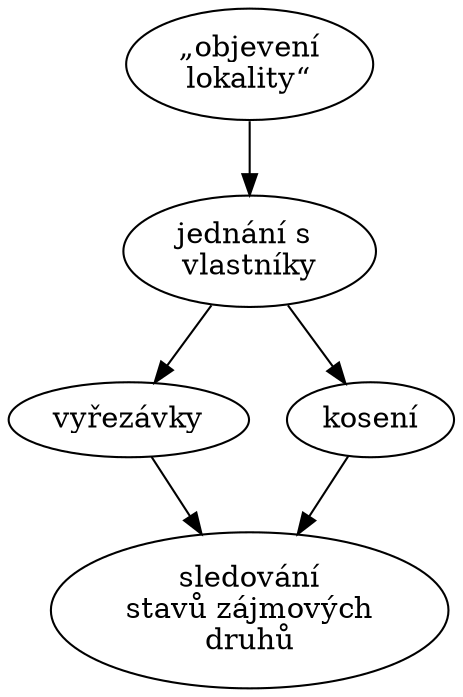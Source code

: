 digraph G {
/*graph [layout=dot rankdir=LR]*/
// This is just an example for you to use as a template.
// Edit as you like. Whenever you save a legal graph
// the layout in the graphviz window will be updated.
a [label="„objevení\nlokality“"]
b [label="jednání s \nvlastníky"]
c [label="vyřezávky"]
d [label="kosení"]
e [label="sledování\nstavů zájmových\ndruhů"]

a -> b -> {c d} -> e;
}
